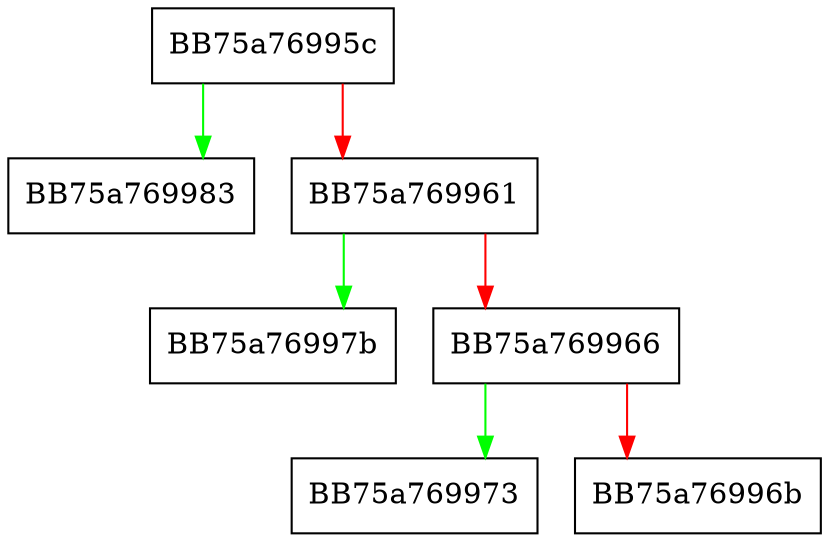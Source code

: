 digraph selectOpName {
  node [shape="box"];
  graph [splines=ortho];
  BB75a76995c -> BB75a769983 [color="green"];
  BB75a76995c -> BB75a769961 [color="red"];
  BB75a769961 -> BB75a76997b [color="green"];
  BB75a769961 -> BB75a769966 [color="red"];
  BB75a769966 -> BB75a769973 [color="green"];
  BB75a769966 -> BB75a76996b [color="red"];
}